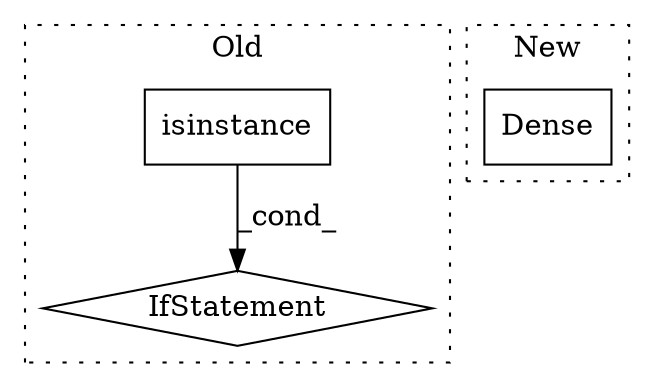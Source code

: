 digraph G {
subgraph cluster0 {
1 [label="isinstance" a="32" s="2240,2316" l="11,1" shape="box"];
3 [label="IfStatement" a="25" s="2236,2317" l="4,2" shape="diamond"];
label = "Old";
style="dotted";
}
subgraph cluster1 {
2 [label="Dense" a="32" s="2934,3001" l="6,1" shape="box"];
label = "New";
style="dotted";
}
1 -> 3 [label="_cond_"];
}